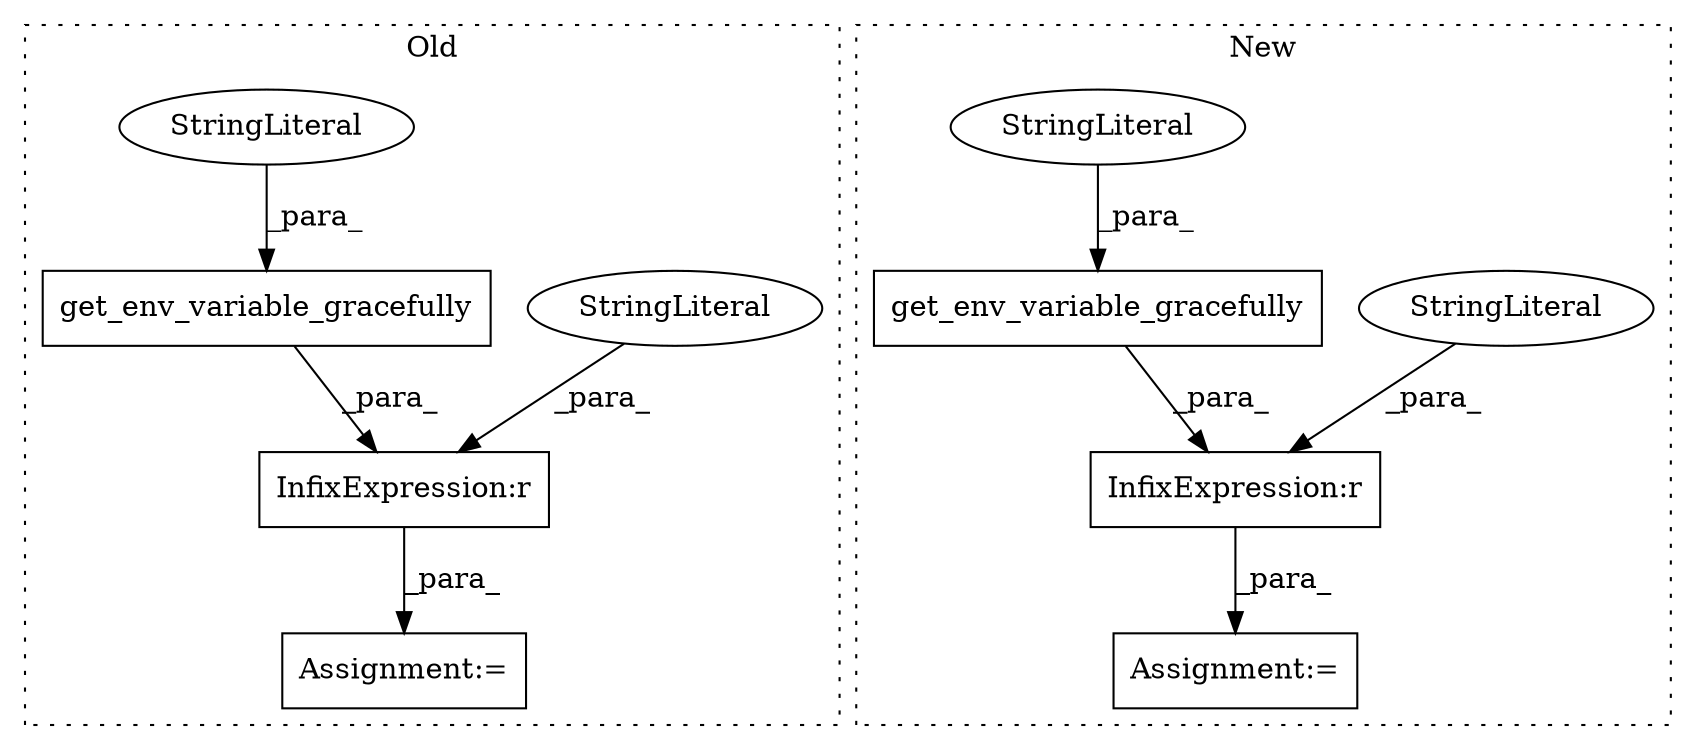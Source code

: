 digraph G {
subgraph cluster0 {
1 [label="get_env_variable_gracefully" a="32" s="25836,25886" l="28,1" shape="box"];
4 [label="InfixExpression:r" a="27" s="25887" l="4" shape="box"];
5 [label="Assignment:=" a="7" s="25834" l="1" shape="box"];
6 [label="StringLiteral" a="45" s="25891" l="6" shape="ellipse"];
10 [label="StringLiteral" a="45" s="25864" l="22" shape="ellipse"];
label = "Old";
style="dotted";
}
subgraph cluster1 {
2 [label="get_env_variable_gracefully" a="32" s="25844,25898" l="28,1" shape="box"];
3 [label="InfixExpression:r" a="27" s="25899" l="4" shape="box"];
7 [label="StringLiteral" a="45" s="25903" l="7" shape="ellipse"];
8 [label="Assignment:=" a="7" s="25842" l="1" shape="box"];
9 [label="StringLiteral" a="45" s="25872" l="26" shape="ellipse"];
label = "New";
style="dotted";
}
1 -> 4 [label="_para_"];
2 -> 3 [label="_para_"];
3 -> 8 [label="_para_"];
4 -> 5 [label="_para_"];
6 -> 4 [label="_para_"];
7 -> 3 [label="_para_"];
9 -> 2 [label="_para_"];
10 -> 1 [label="_para_"];
}